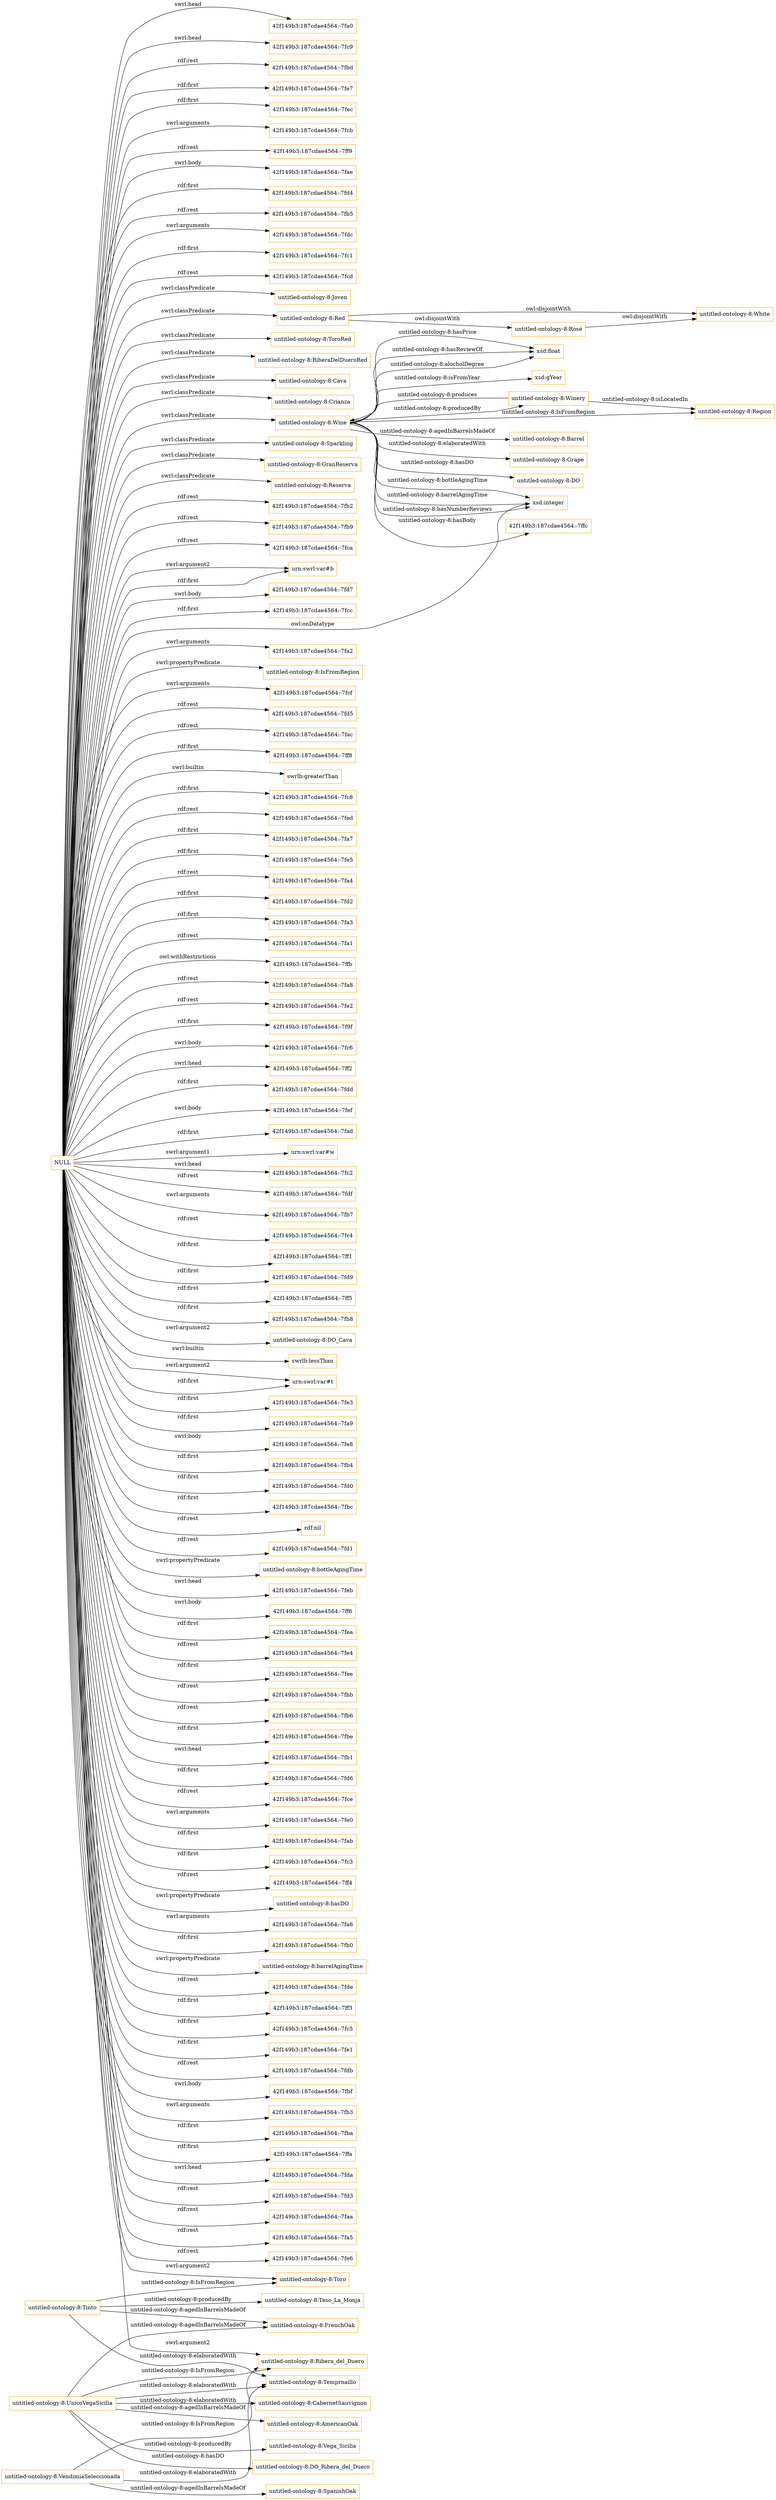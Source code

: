 digraph ar2dtool_diagram { 
rankdir=LR;
size="1501"
node [shape = rectangle, color="orange"]; "untitled-ontology-8:Joven" "untitled-ontology-8:Winery" "untitled-ontology-8:Red" "untitled-ontology-8:ToroRed" "untitled-ontology-8:Rosé" "untitled-ontology-8:RiberaDelDueroRed" "untitled-ontology-8:Region" "untitled-ontology-8:Barrel" "untitled-ontology-8:White" "untitled-ontology-8:Cava" "untitled-ontology-8:Crianza" "untitled-ontology-8:Wine" "untitled-ontology-8:Sparkling" "untitled-ontology-8:GranReserva" "untitled-ontology-8:Reserva" "untitled-ontology-8:Grape" "untitled-ontology-8:DO" ; /*classes style*/
	"NULL" -> "42f149b3:187cdae4564:-7fb2" [ label = "rdf:rest" ];
	"NULL" -> "42f149b3:187cdae4564:-7fb9" [ label = "rdf:rest" ];
	"NULL" -> "42f149b3:187cdae4564:-7fca" [ label = "rdf:rest" ];
	"NULL" -> "urn:swrl:var#b" [ label = "swrl:argument2" ];
	"NULL" -> "42f149b3:187cdae4564:-7fd7" [ label = "swrl:body" ];
	"NULL" -> "42f149b3:187cdae4564:-7fcc" [ label = "rdf:first" ];
	"NULL" -> "xsd:integer" [ label = "owl:onDatatype" ];
	"NULL" -> "42f149b3:187cdae4564:-7fa2" [ label = "swrl:arguments" ];
	"NULL" -> "untitled-ontology-8:IsFromRegion" [ label = "swrl:propertyPredicate" ];
	"NULL" -> "untitled-ontology-8:Joven" [ label = "swrl:classPredicate" ];
	"NULL" -> "42f149b3:187cdae4564:-7fcf" [ label = "swrl:arguments" ];
	"NULL" -> "untitled-ontology-8:GranReserva" [ label = "swrl:classPredicate" ];
	"NULL" -> "42f149b3:187cdae4564:-7fd5" [ label = "rdf:rest" ];
	"NULL" -> "42f149b3:187cdae4564:-7fac" [ label = "rdf:rest" ];
	"NULL" -> "42f149b3:187cdae4564:-7ff8" [ label = "rdf:first" ];
	"NULL" -> "swrlb:greaterThan" [ label = "swrl:builtin" ];
	"NULL" -> "untitled-ontology-8:Sparkling" [ label = "swrl:classPredicate" ];
	"NULL" -> "42f149b3:187cdae4564:-7fc8" [ label = "rdf:first" ];
	"NULL" -> "42f149b3:187cdae4564:-7fed" [ label = "rdf:rest" ];
	"NULL" -> "42f149b3:187cdae4564:-7fa7" [ label = "rdf:first" ];
	"NULL" -> "42f149b3:187cdae4564:-7fe5" [ label = "rdf:first" ];
	"NULL" -> "42f149b3:187cdae4564:-7fa4" [ label = "rdf:rest" ];
	"NULL" -> "untitled-ontology-8:Toro" [ label = "swrl:argument2" ];
	"NULL" -> "42f149b3:187cdae4564:-7fd2" [ label = "rdf:first" ];
	"NULL" -> "42f149b3:187cdae4564:-7fa3" [ label = "rdf:first" ];
	"NULL" -> "42f149b3:187cdae4564:-7fa1" [ label = "rdf:rest" ];
	"NULL" -> "42f149b3:187cdae4564:-7ffb" [ label = "owl:withRestrictions" ];
	"NULL" -> "42f149b3:187cdae4564:-7fa8" [ label = "rdf:rest" ];
	"NULL" -> "42f149b3:187cdae4564:-7fe2" [ label = "rdf:rest" ];
	"NULL" -> "42f149b3:187cdae4564:-7f9f" [ label = "rdf:first" ];
	"NULL" -> "untitled-ontology-8:Cava" [ label = "swrl:classPredicate" ];
	"NULL" -> "42f149b3:187cdae4564:-7fc6" [ label = "swrl:body" ];
	"NULL" -> "42f149b3:187cdae4564:-7ff2" [ label = "swrl:head" ];
	"NULL" -> "42f149b3:187cdae4564:-7fdd" [ label = "rdf:first" ];
	"NULL" -> "42f149b3:187cdae4564:-7fef" [ label = "swrl:body" ];
	"NULL" -> "42f149b3:187cdae4564:-7fad" [ label = "rdf:first" ];
	"NULL" -> "urn:swrl:var#w" [ label = "swrl:argument1" ];
	"NULL" -> "42f149b3:187cdae4564:-7fc2" [ label = "swrl:head" ];
	"NULL" -> "42f149b3:187cdae4564:-7fdf" [ label = "rdf:rest" ];
	"NULL" -> "42f149b3:187cdae4564:-7fb7" [ label = "swrl:arguments" ];
	"NULL" -> "42f149b3:187cdae4564:-7fc4" [ label = "rdf:rest" ];
	"NULL" -> "42f149b3:187cdae4564:-7ff1" [ label = "rdf:first" ];
	"NULL" -> "42f149b3:187cdae4564:-7fd9" [ label = "rdf:first" ];
	"NULL" -> "42f149b3:187cdae4564:-7ff5" [ label = "rdf:first" ];
	"NULL" -> "42f149b3:187cdae4564:-7fb8" [ label = "rdf:first" ];
	"NULL" -> "untitled-ontology-8:DO_Cava" [ label = "swrl:argument2" ];
	"NULL" -> "swrlb:lessThan" [ label = "swrl:builtin" ];
	"NULL" -> "urn:swrl:var#t" [ label = "swrl:argument2" ];
	"NULL" -> "42f149b3:187cdae4564:-7fe3" [ label = "rdf:first" ];
	"NULL" -> "42f149b3:187cdae4564:-7fa9" [ label = "rdf:first" ];
	"NULL" -> "42f149b3:187cdae4564:-7fe8" [ label = "swrl:body" ];
	"NULL" -> "42f149b3:187cdae4564:-7fb4" [ label = "rdf:first" ];
	"NULL" -> "42f149b3:187cdae4564:-7fd0" [ label = "rdf:first" ];
	"NULL" -> "42f149b3:187cdae4564:-7fbc" [ label = "rdf:first" ];
	"NULL" -> "rdf:nil" [ label = "rdf:rest" ];
	"NULL" -> "42f149b3:187cdae4564:-7fd1" [ label = "rdf:rest" ];
	"NULL" -> "untitled-ontology-8:bottleAgingTime" [ label = "swrl:propertyPredicate" ];
	"NULL" -> "42f149b3:187cdae4564:-7feb" [ label = "swrl:head" ];
	"NULL" -> "42f149b3:187cdae4564:-7ff6" [ label = "swrl:body" ];
	"NULL" -> "42f149b3:187cdae4564:-7fea" [ label = "rdf:first" ];
	"NULL" -> "untitled-ontology-8:RiberaDelDueroRed" [ label = "swrl:classPredicate" ];
	"NULL" -> "42f149b3:187cdae4564:-7fe4" [ label = "rdf:rest" ];
	"NULL" -> "42f149b3:187cdae4564:-7fee" [ label = "rdf:first" ];
	"NULL" -> "42f149b3:187cdae4564:-7fbb" [ label = "rdf:rest" ];
	"NULL" -> "42f149b3:187cdae4564:-7fb6" [ label = "rdf:rest" ];
	"NULL" -> "42f149b3:187cdae4564:-7fbe" [ label = "rdf:first" ];
	"NULL" -> "untitled-ontology-8:Reserva" [ label = "swrl:classPredicate" ];
	"NULL" -> "42f149b3:187cdae4564:-7fb1" [ label = "swrl:head" ];
	"NULL" -> "untitled-ontology-8:Wine" [ label = "swrl:classPredicate" ];
	"NULL" -> "42f149b3:187cdae4564:-7fd6" [ label = "rdf:first" ];
	"NULL" -> "42f149b3:187cdae4564:-7fce" [ label = "rdf:rest" ];
	"NULL" -> "42f149b3:187cdae4564:-7fe0" [ label = "swrl:arguments" ];
	"NULL" -> "urn:swrl:var#t" [ label = "rdf:first" ];
	"NULL" -> "42f149b3:187cdae4564:-7fab" [ label = "rdf:first" ];
	"NULL" -> "42f149b3:187cdae4564:-7fc3" [ label = "rdf:first" ];
	"NULL" -> "42f149b3:187cdae4564:-7ff4" [ label = "rdf:rest" ];
	"NULL" -> "untitled-ontology-8:hasDO" [ label = "swrl:propertyPredicate" ];
	"NULL" -> "42f149b3:187cdae4564:-7fa6" [ label = "swrl:arguments" ];
	"NULL" -> "42f149b3:187cdae4564:-7fb0" [ label = "rdf:first" ];
	"NULL" -> "untitled-ontology-8:barrelAgingTime" [ label = "swrl:propertyPredicate" ];
	"NULL" -> "untitled-ontology-8:ToroRed" [ label = "swrl:classPredicate" ];
	"NULL" -> "42f149b3:187cdae4564:-7fde" [ label = "rdf:rest" ];
	"NULL" -> "42f149b3:187cdae4564:-7ff3" [ label = "rdf:first" ];
	"NULL" -> "42f149b3:187cdae4564:-7fc5" [ label = "rdf:first" ];
	"NULL" -> "untitled-ontology-8:Crianza" [ label = "swrl:classPredicate" ];
	"NULL" -> "42f149b3:187cdae4564:-7fe1" [ label = "rdf:first" ];
	"NULL" -> "42f149b3:187cdae4564:-7fdb" [ label = "rdf:rest" ];
	"NULL" -> "42f149b3:187cdae4564:-7fbf" [ label = "swrl:body" ];
	"NULL" -> "42f149b3:187cdae4564:-7fb3" [ label = "swrl:arguments" ];
	"NULL" -> "42f149b3:187cdae4564:-7fba" [ label = "rdf:first" ];
	"NULL" -> "42f149b3:187cdae4564:-7ffa" [ label = "rdf:first" ];
	"NULL" -> "untitled-ontology-8:Ribera_del_Duero" [ label = "swrl:argument2" ];
	"NULL" -> "42f149b3:187cdae4564:-7fda" [ label = "swrl:head" ];
	"NULL" -> "urn:swrl:var#b" [ label = "rdf:first" ];
	"NULL" -> "42f149b3:187cdae4564:-7fd3" [ label = "rdf:rest" ];
	"NULL" -> "42f149b3:187cdae4564:-7faa" [ label = "rdf:rest" ];
	"NULL" -> "42f149b3:187cdae4564:-7fa5" [ label = "rdf:rest" ];
	"NULL" -> "42f149b3:187cdae4564:-7fe6" [ label = "rdf:rest" ];
	"NULL" -> "42f149b3:187cdae4564:-7fa0" [ label = "swrl:head" ];
	"NULL" -> "42f149b3:187cdae4564:-7fc9" [ label = "swrl:head" ];
	"NULL" -> "42f149b3:187cdae4564:-7fbd" [ label = "rdf:rest" ];
	"NULL" -> "42f149b3:187cdae4564:-7fe7" [ label = "rdf:first" ];
	"NULL" -> "42f149b3:187cdae4564:-7fec" [ label = "rdf:first" ];
	"NULL" -> "42f149b3:187cdae4564:-7fcb" [ label = "swrl:arguments" ];
	"NULL" -> "42f149b3:187cdae4564:-7ff9" [ label = "rdf:rest" ];
	"NULL" -> "42f149b3:187cdae4564:-7fae" [ label = "swrl:body" ];
	"NULL" -> "42f149b3:187cdae4564:-7fd4" [ label = "rdf:first" ];
	"NULL" -> "42f149b3:187cdae4564:-7fb5" [ label = "rdf:rest" ];
	"NULL" -> "42f149b3:187cdae4564:-7fdc" [ label = "swrl:arguments" ];
	"NULL" -> "42f149b3:187cdae4564:-7fc1" [ label = "rdf:first" ];
	"NULL" -> "untitled-ontology-8:Red" [ label = "swrl:classPredicate" ];
	"NULL" -> "42f149b3:187cdae4564:-7fcd" [ label = "rdf:rest" ];
	"untitled-ontology-8:Red" -> "untitled-ontology-8:White" [ label = "owl:disjointWith" ];
	"untitled-ontology-8:Red" -> "untitled-ontology-8:Rosé" [ label = "owl:disjointWith" ];
	"untitled-ontology-8:UnicoVegaSicilia" -> "untitled-ontology-8:CabernetSauvignon" [ label = "untitled-ontology-8:elaboratedWith" ];
	"untitled-ontology-8:UnicoVegaSicilia" -> "untitled-ontology-8:AmericanOak" [ label = "untitled-ontology-8:agedInBarrelsMadeOf" ];
	"untitled-ontology-8:UnicoVegaSicilia" -> "untitled-ontology-8:FrenchOak" [ label = "untitled-ontology-8:agedInBarrelsMadeOf" ];
	"untitled-ontology-8:UnicoVegaSicilia" -> "untitled-ontology-8:Ribera_del_Duero" [ label = "untitled-ontology-8:IsFromRegion" ];
	"untitled-ontology-8:UnicoVegaSicilia" -> "untitled-ontology-8:Temprnaillo" [ label = "untitled-ontology-8:elaboratedWith" ];
	"untitled-ontology-8:UnicoVegaSicilia" -> "untitled-ontology-8:Vega_Sicilia" [ label = "untitled-ontology-8:producedBy" ];
	"untitled-ontology-8:UnicoVegaSicilia" -> "untitled-ontology-8:DO_Ribera_del_Duero" [ label = "untitled-ontology-8:hasDO" ];
	"untitled-ontology-8:VendimiaSeleccionada" -> "untitled-ontology-8:Temprnaillo" [ label = "untitled-ontology-8:elaboratedWith" ];
	"untitled-ontology-8:VendimiaSeleccionada" -> "untitled-ontology-8:SpanishOak" [ label = "untitled-ontology-8:agedInBarrelsMadeOf" ];
	"untitled-ontology-8:VendimiaSeleccionada" -> "untitled-ontology-8:Ribera_del_Duero" [ label = "untitled-ontology-8:IsFromRegion" ];
	"untitled-ontology-8:Rosé" -> "untitled-ontology-8:White" [ label = "owl:disjointWith" ];
	"untitled-ontology-8:Tinto" -> "untitled-ontology-8:Toro" [ label = "untitled-ontology-8:IsFromRegion" ];
	"untitled-ontology-8:Tinto" -> "untitled-ontology-8:Temprnaillo" [ label = "untitled-ontology-8:elaboratedWith" ];
	"untitled-ontology-8:Tinto" -> "untitled-ontology-8:FrenchOak" [ label = "untitled-ontology-8:agedInBarrelsMadeOf" ];
	"untitled-ontology-8:Tinto" -> "untitled-ontology-8:Teso_La_Monja" [ label = "untitled-ontology-8:producedBy" ];
	"untitled-ontology-8:Wine" -> "42f149b3:187cdae4564:-7ffc" [ label = "untitled-ontology-8:hasBody" ];
	"untitled-ontology-8:Winery" -> "untitled-ontology-8:Wine" [ label = "untitled-ontology-8:produces" ];
	"untitled-ontology-8:Wine" -> "untitled-ontology-8:Grape" [ label = "untitled-ontology-8:elaboratedWith" ];
	"untitled-ontology-8:Wine" -> "xsd:float" [ label = "untitled-ontology-8:hasReviewOf" ];
	"untitled-ontology-8:Wine" -> "untitled-ontology-8:Region" [ label = "untitled-ontology-8:IsFromRegion" ];
	"untitled-ontology-8:Wine" -> "xsd:float" [ label = "untitled-ontology-8:alocholDegree" ];
	"untitled-ontology-8:Wine" -> "xsd:integer" [ label = "untitled-ontology-8:bottleAgingTime" ];
	"untitled-ontology-8:Wine" -> "untitled-ontology-8:DO" [ label = "untitled-ontology-8:hasDO" ];
	"untitled-ontology-8:Wine" -> "xsd:gYear" [ label = "untitled-ontology-8:isFromYear" ];
	"untitled-ontology-8:Wine" -> "xsd:integer" [ label = "untitled-ontology-8:barrelAgingTime" ];
	"untitled-ontology-8:Winery" -> "untitled-ontology-8:Region" [ label = "untitled-ontology-8:isLocatedIn" ];
	"untitled-ontology-8:Wine" -> "untitled-ontology-8:Winery" [ label = "untitled-ontology-8:producedBy" ];
	"untitled-ontology-8:Wine" -> "xsd:integer" [ label = "untitled-ontology-8:hasNumberReviews" ];
	"untitled-ontology-8:Wine" -> "xsd:float" [ label = "untitled-ontology-8:hasPrice" ];
	"untitled-ontology-8:Wine" -> "untitled-ontology-8:Barrel" [ label = "untitled-ontology-8:agedInBarrelsMadeOf" ];

}
